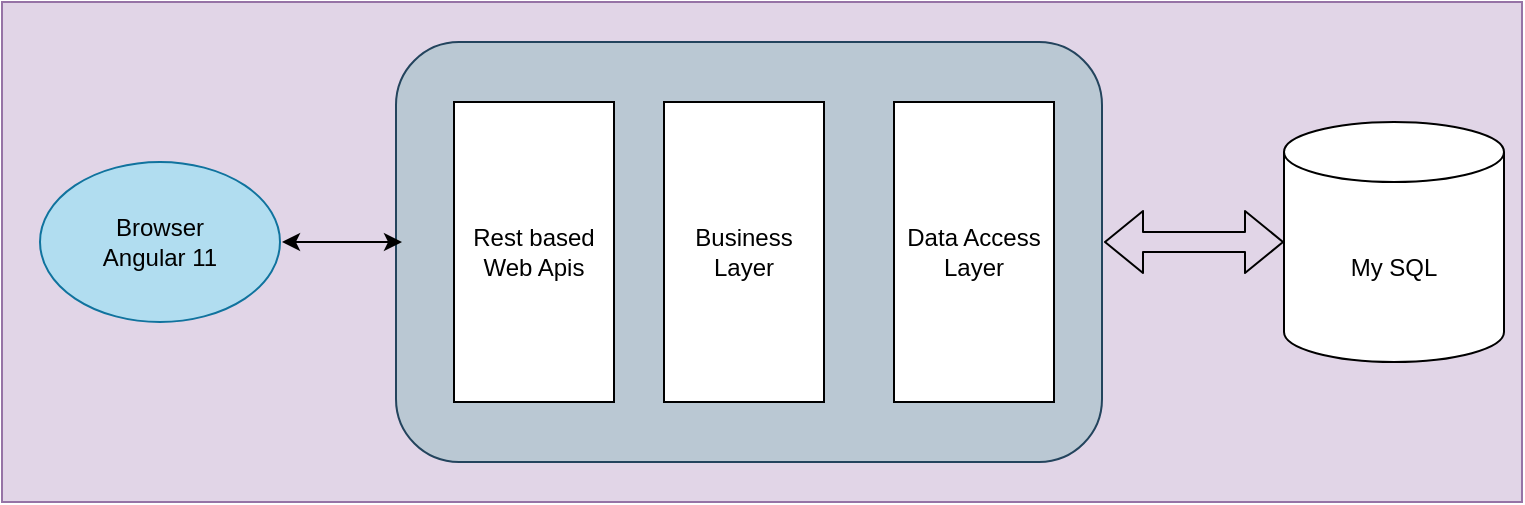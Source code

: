 <mxfile version="14.8.5" type="github">
  <diagram id="7kRgxRNi3zxyVAwDMGf7" name="Page-1">
    <mxGraphModel dx="868" dy="450" grid="1" gridSize="10" guides="1" tooltips="1" connect="1" arrows="1" fold="1" page="1" pageScale="1" pageWidth="850" pageHeight="1100" math="0" shadow="0">
      <root>
        <mxCell id="0" />
        <mxCell id="1" parent="0" />
        <mxCell id="0KzY8jpBj4Nn5DU-FfKv-4" value="" style="rounded=0;whiteSpace=wrap;html=1;fillColor=#e1d5e7;strokeColor=#9673a6;" vertex="1" parent="1">
          <mxGeometry x="60" y="90" width="760" height="250" as="geometry" />
        </mxCell>
        <mxCell id="0KzY8jpBj4Nn5DU-FfKv-5" value="" style="rounded=1;whiteSpace=wrap;html=1;fillColor=#bac8d3;strokeColor=#23445d;" vertex="1" parent="1">
          <mxGeometry x="257" y="110" width="353" height="210" as="geometry" />
        </mxCell>
        <mxCell id="0KzY8jpBj4Nn5DU-FfKv-7" value="Rest based Web Apis" style="rounded=0;whiteSpace=wrap;html=1;" vertex="1" parent="1">
          <mxGeometry x="286" y="140" width="80" height="150" as="geometry" />
        </mxCell>
        <mxCell id="0KzY8jpBj4Nn5DU-FfKv-8" value="Business Layer" style="rounded=0;whiteSpace=wrap;html=1;" vertex="1" parent="1">
          <mxGeometry x="391" y="140" width="80" height="150" as="geometry" />
        </mxCell>
        <mxCell id="0KzY8jpBj4Nn5DU-FfKv-9" value="Data Access Layer" style="rounded=0;whiteSpace=wrap;html=1;" vertex="1" parent="1">
          <mxGeometry x="506" y="140" width="80" height="150" as="geometry" />
        </mxCell>
        <mxCell id="0KzY8jpBj4Nn5DU-FfKv-10" value="Browser&lt;br&gt;Angular 11" style="ellipse;whiteSpace=wrap;html=1;fillColor=#b1ddf0;strokeColor=#10739e;" vertex="1" parent="1">
          <mxGeometry x="79" y="170" width="120" height="80" as="geometry" />
        </mxCell>
        <mxCell id="0KzY8jpBj4Nn5DU-FfKv-15" value="" style="endArrow=classic;startArrow=classic;html=1;" edge="1" parent="1">
          <mxGeometry width="50" height="50" relative="1" as="geometry">
            <mxPoint x="200" y="210" as="sourcePoint" />
            <mxPoint x="260" y="210" as="targetPoint" />
          </mxGeometry>
        </mxCell>
        <mxCell id="0KzY8jpBj4Nn5DU-FfKv-18" value="My SQL" style="shape=cylinder3;whiteSpace=wrap;html=1;boundedLbl=1;backgroundOutline=1;size=15;" vertex="1" parent="1">
          <mxGeometry x="701" y="150" width="110" height="120" as="geometry" />
        </mxCell>
        <mxCell id="0KzY8jpBj4Nn5DU-FfKv-19" value="" style="shape=flexArrow;endArrow=classic;startArrow=classic;html=1;" edge="1" parent="1">
          <mxGeometry width="100" height="100" relative="1" as="geometry">
            <mxPoint x="611" y="210" as="sourcePoint" />
            <mxPoint x="701" y="210" as="targetPoint" />
          </mxGeometry>
        </mxCell>
      </root>
    </mxGraphModel>
  </diagram>
</mxfile>
